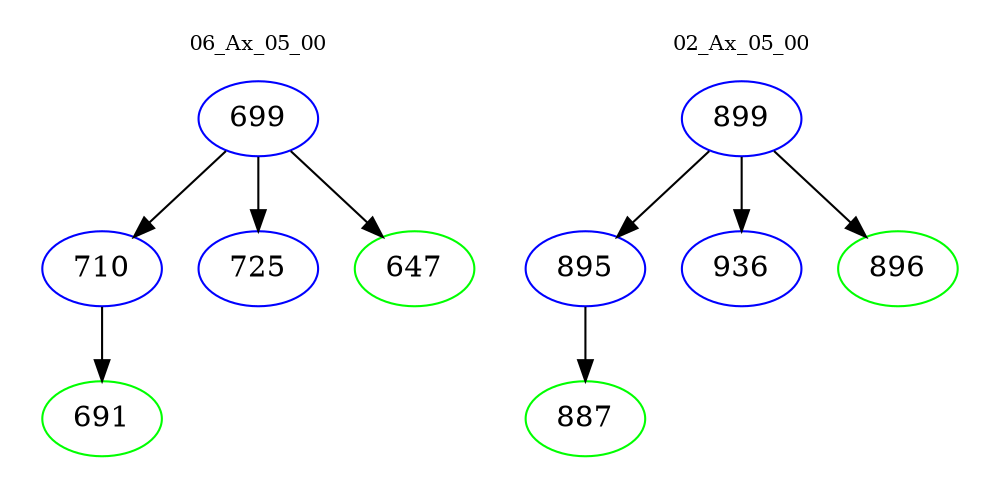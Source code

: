 digraph{
subgraph cluster_0 {
color = white
label = "06_Ax_05_00";
fontsize=10;
T0_699 [label="699", color="blue"]
T0_699 -> T0_710 [color="black"]
T0_710 [label="710", color="blue"]
T0_710 -> T0_691 [color="black"]
T0_691 [label="691", color="green"]
T0_699 -> T0_725 [color="black"]
T0_725 [label="725", color="blue"]
T0_699 -> T0_647 [color="black"]
T0_647 [label="647", color="green"]
}
subgraph cluster_1 {
color = white
label = "02_Ax_05_00";
fontsize=10;
T1_899 [label="899", color="blue"]
T1_899 -> T1_895 [color="black"]
T1_895 [label="895", color="blue"]
T1_895 -> T1_887 [color="black"]
T1_887 [label="887", color="green"]
T1_899 -> T1_936 [color="black"]
T1_936 [label="936", color="blue"]
T1_899 -> T1_896 [color="black"]
T1_896 [label="896", color="green"]
}
}
